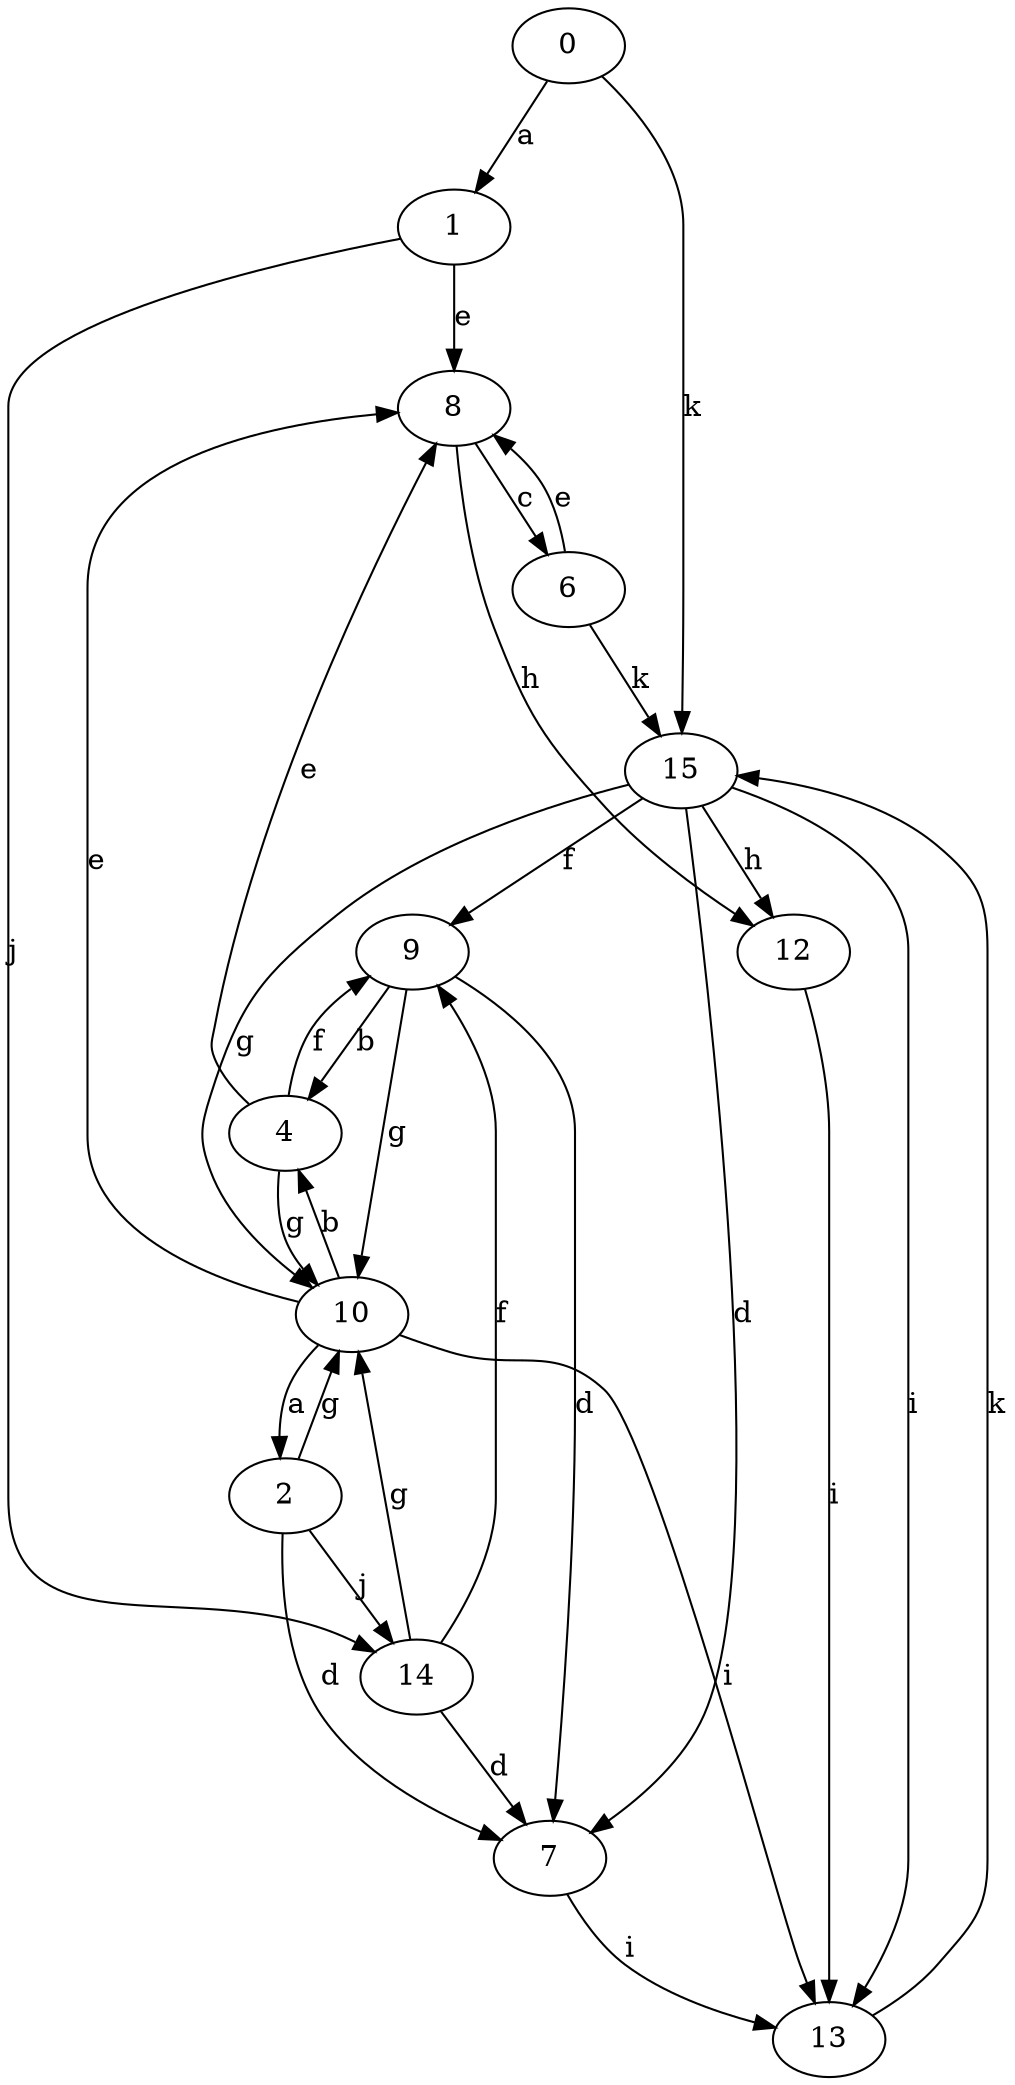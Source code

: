strict digraph  {
0;
1;
2;
4;
6;
7;
8;
9;
10;
12;
13;
14;
15;
0 -> 1  [label=a];
0 -> 15  [label=k];
1 -> 8  [label=e];
1 -> 14  [label=j];
2 -> 7  [label=d];
2 -> 10  [label=g];
2 -> 14  [label=j];
4 -> 8  [label=e];
4 -> 9  [label=f];
4 -> 10  [label=g];
6 -> 8  [label=e];
6 -> 15  [label=k];
7 -> 13  [label=i];
8 -> 6  [label=c];
8 -> 12  [label=h];
9 -> 4  [label=b];
9 -> 7  [label=d];
9 -> 10  [label=g];
10 -> 2  [label=a];
10 -> 4  [label=b];
10 -> 8  [label=e];
10 -> 13  [label=i];
12 -> 13  [label=i];
13 -> 15  [label=k];
14 -> 7  [label=d];
14 -> 9  [label=f];
14 -> 10  [label=g];
15 -> 7  [label=d];
15 -> 9  [label=f];
15 -> 10  [label=g];
15 -> 12  [label=h];
15 -> 13  [label=i];
}
